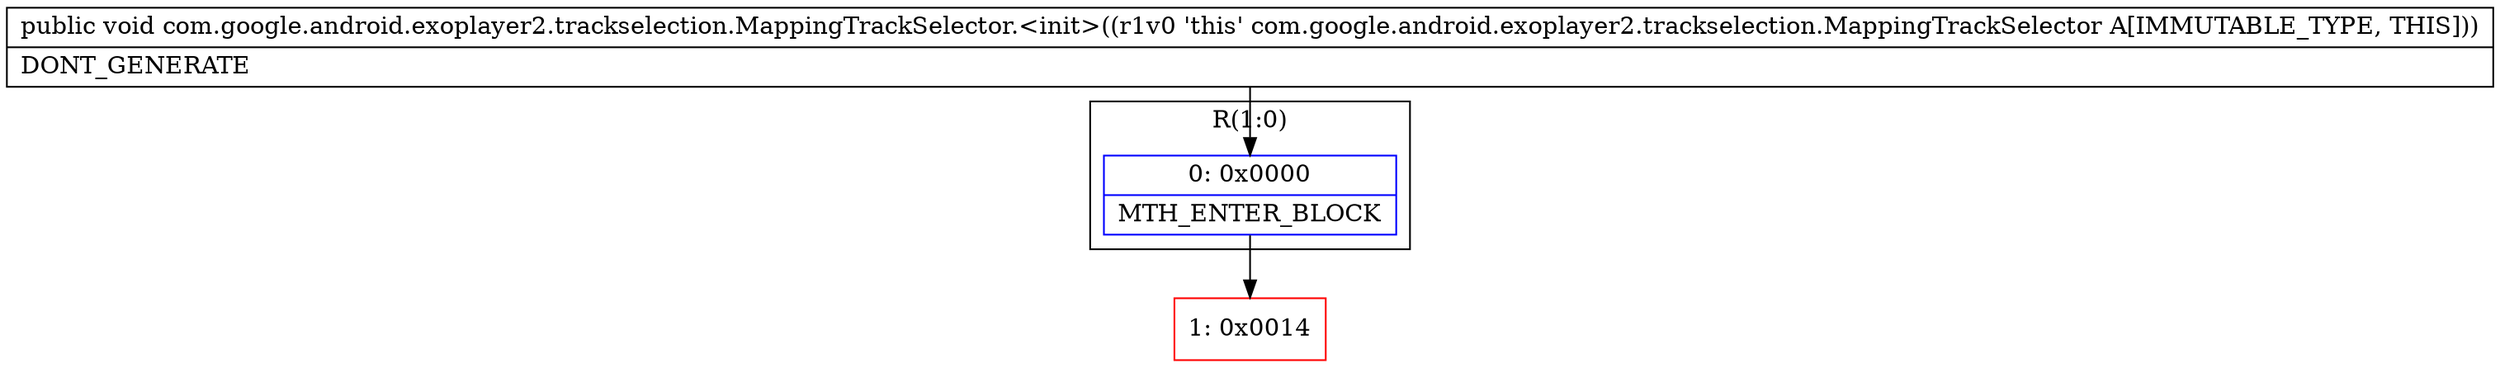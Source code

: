 digraph "CFG forcom.google.android.exoplayer2.trackselection.MappingTrackSelector.\<init\>()V" {
subgraph cluster_Region_1360918580 {
label = "R(1:0)";
node [shape=record,color=blue];
Node_0 [shape=record,label="{0\:\ 0x0000|MTH_ENTER_BLOCK\l}"];
}
Node_1 [shape=record,color=red,label="{1\:\ 0x0014}"];
MethodNode[shape=record,label="{public void com.google.android.exoplayer2.trackselection.MappingTrackSelector.\<init\>((r1v0 'this' com.google.android.exoplayer2.trackselection.MappingTrackSelector A[IMMUTABLE_TYPE, THIS]))  | DONT_GENERATE\l}"];
MethodNode -> Node_0;
Node_0 -> Node_1;
}

